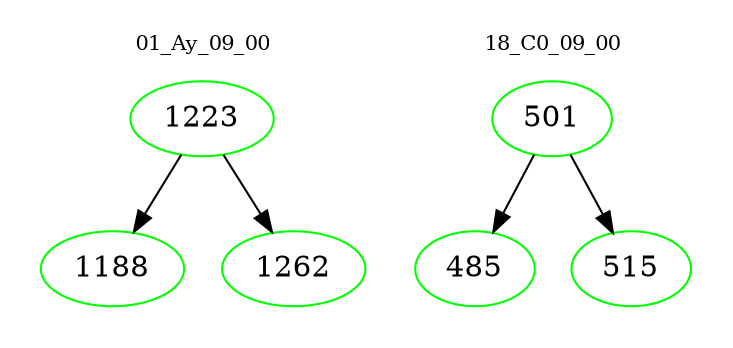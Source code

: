 digraph{
subgraph cluster_0 {
color = white
label = "01_Ay_09_00";
fontsize=10;
T0_1223 [label="1223", color="green"]
T0_1223 -> T0_1188 [color="black"]
T0_1188 [label="1188", color="green"]
T0_1223 -> T0_1262 [color="black"]
T0_1262 [label="1262", color="green"]
}
subgraph cluster_1 {
color = white
label = "18_C0_09_00";
fontsize=10;
T1_501 [label="501", color="green"]
T1_501 -> T1_485 [color="black"]
T1_485 [label="485", color="green"]
T1_501 -> T1_515 [color="black"]
T1_515 [label="515", color="green"]
}
}
